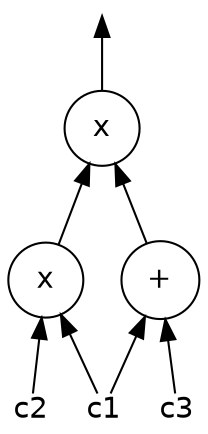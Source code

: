 digraph A {
    graph [fontname = "Helvetica"];
    node [fontname = "Helvetica",shape=circle];
    edge [fontname = "Helvetica"];


    rankdir="BT";

    end [shape=point,style=invis,pos="1,4!"];
    g2 [label="x",pos="1,2.5!"];
    g1 [label="x",pos="0.5,1.25!"];
    g3 [label="+",pos="1.5,1.25!"];
    c1 [label="c1",shape=plain,pos="0,0!"];
    c2 [label="c2",shape=plain,pos="1,0!"];
    c3 [label="c3",shape=plain,pos="2,0!"];

    c1 -> g1;
    c1 -> g3;
    c2 -> g1;
    c3 -> g3;
    g1 -> g2;
    g3 -> g2;
    g2 -> end;


    {rank=same g1 g3}
    {rank=same c1 c2 c3}
}

digraph B {
    graph [fontname = "Helvetica"];
    node [fontname = "Helvetica",shape=circle];
    edge [fontname = "Helvetica"];


    rankdir="BT";

    end [shape=point,style=invis,pos="1,4!"];
    g2 [label="x",xlabel=<g<sub>2</sub>>,pos="1,2.5!"];
    g1 [label="x",xlabel=<g<sub>1</sub>>,pos="0.5,1.25!"];
    g3 [label="+",pos="1.5,1.25!"];
    c1 [label="c1",shape=plain,pos="0,0!",fontcolor=red];
    c2 [label="c2",shape=plain,pos="1,0!",fontcolor=blue];
    c3 [label="c3",shape=plain,pos="2,0!",fontcolor=magenta];

    c1 -> g1 [label=<w<sub>1</sub>>,color=red,fontcolor=red];
    c1 -> g3 [label=<w<sub>1</sub>>,color=red,fontcolor=red];
    c2 -> g1 [label=<w<sub>2</sub>>,color=blue,fontcolor=blue];
    c3 -> g3 [label=<w<sub>3</sub>>,color=magenta,fontcolor=magenta];
    g1 -> g2 [label=<w<sub>4</sub>>,color=sienna4,fontcolor=sienna4];
    g3 -> g2 [color=purple4];
    g2 -> end [label=<w<sub>5</sub>>,color=darkgreen,fontcolor=darkgreen];


    {rank=same g1 g3}
    {rank=same c1 c2 c3}
}

digraph C {
    graph [fontname = "Helvetica"];
    node [fontname = "Helvetica",shape=circle];
    edge [fontname = "Helvetica"];


    rankdir="BT";

    end [shape=point,style=invis,pos="1,4!"];
    g2 [label="x",xlabel=<g<sub>2</sub>>,pos="1,2.5!"];
    g1 [label="x",xlabel=<g<sub>1</sub>>,pos="0.5,1.25!"];
    g3 [style=invis,shape=point,pos="1.5,1.25!"];
    c1 [label="c1",shape=plain,pos="0,0!",fontcolor=red];
    c2 [label="c2",shape=plain,pos="1,0!",fontcolor=blue];
    c3 [label="c3",shape=plain,pos="2,0!",fontcolor=magenta];

    c1 -> g1 [label=<w<sub>1</sub>>,color=red,fontcolor=red];
    c1 -> g3 [label=<w<sub>1</sub>>,color=red,fontcolor=red];
    c2 -> g1 [label=<w<sub>2</sub>>,color=blue,fontcolor=blue];
    c3 -> g3 [label=<w<sub>3</sub>>,color=magenta,fontcolor=magenta];
    g1 -> g2 [label=<w<sub>4</sub>>,color=sienna4,fontcolor=sienna4];
    g3 -> g2 [color=purple4];
    g2 -> end [label=<w<sub>5</sub>>,color=darkgreen,fontcolor=darkgreen];


    {rank=same g1 g3}
    {rank=same c1 c2 c3}
}

digraph D {
    graph [fontname = "Helvetica"];
    node [fontname = "Helvetica",shape=circle];
    edge [fontname = "Helvetica"];


    rankdir="BT";

    end [shape=point,style=invis,pos="1,4!"];
    g2 [label="",pos="1,2.5!"];
    g1 [label="",pos="0.5,1.25!"];
    g3 [style=invis,shape=point,pos="1.5,1.25!"];
    c1 [label=" ",shape=plain,pos="0,0!"];
    c2 [label=" ",shape=plain,pos="1,0!"];
    c3 [label=" ",shape=plain,pos="2,0!"];

    c1 -> g1;
    c1 -> g3;
    c2 -> g1;
    c3 -> g3;
    g1 -> g2;
    g3 -> g2;
    g2 -> end;


    {rank=same g1 g3}
    {rank=same c1 c2 c3}
}

digraph E {
    graph [fontname = "Helvetica"];
    node [fontname = "Helvetica",shape=circle];
    edge [fontname = "Helvetica"];

    rankdir="BT";

    end [shape=point,style=invis,pos="1,4!"];
    g2 [label="x",xlabel=<g<sub>2</sub>>,pos="1,2.5!"];
    g1 [label="x",xlabel=<g<sub>1</sub>>,pos="0.5,1.25!"];
    g3 [style=invis,shape=point,pos="1.5,1.25!"];
    c1 [label="c1",shape=plain,pos="0,0!",fontcolor=red];
    c2 [label="c2",shape=plain,pos="1,0!",fontcolor=blue];
    c3 [label="c3",shape=plain,pos="2,0!",fontcolor=magenta];

    c1 -> g1 [label=<w<sub>1</sub>>,color=red,fontcolor=red];
    c1 -> g3 [label=<w<sub>1</sub>>,color=red,fontcolor=red];
    c2 -> g1 [label=<w<sub>2</sub>>,color=blue,fontcolor=blue];
    c3 -> g3 [label=<w<sub>3</sub>>,color=magenta,fontcolor=magenta];
    g1 -> g2 [label=<c<sub>4</sub>=w<sub>4</sub>>,color=sienna4,fontcolor=sienna4];
    g3 -> g2 [color=purple4];
    g2 -> end [label=<c<sub>5</sub>=w<sub>5</sub>>,color=darkgreen,fontcolor=darkgreen];


    {rank=same g1 g3}
    {rank=same c1 c2 c3}
}

digraph F {
    graph [fontname = "Helvetica"];
    node [fontname = "Helvetica",shape=circle];
    edge [fontname = "Helvetica"];


    rankdir="BT";

    end [shape=point,style=invis,pos="1,4!"];
    g2 [label="x",xlabel=<g<sub>2</sub>>,pos="1,2.5!"];
    g1 [label="x",xlabel=<g<sub>1</sub>>,pos="0.5,1.25!"];
    g3 [style=invis,shape=point,pos="1.5,1.25!"];
    c1 [label="c1",shape=plain,pos="0,0!",fontcolor=red];
    c2 [label="c2",shape=plain,pos="1,0!",fontcolor=blue];
    c3 [label="c3",shape=plain,pos="2,0!",fontcolor=magenta];

    c1 -> g1 [label=<L<sub>1</sub>>,color=red,fontcolor=red];
    c1 -> g3 [label=<R<sub>1</sub>>,color=red,fontcolor=red];
    c2 -> g1 [label=<R<sub>2</sub>>,color=blue,fontcolor=blue];
    c3 -> g3 [label=<R<sub>3</sub>>,color=magenta,fontcolor=magenta];
    g1 -> g2 [label=<O<sub>4</sub>,L<sub>4</sub>>,color=sienna4,fontcolor=sienna4];
    g3 -> g2 [color=purple4];
    g2 -> end [label=<O<sub>5</sub>>,color=darkgreen,fontcolor=darkgreen];


    {rank=same g1 g3}
    {rank=same c1 c2 c3}
}

digraph G {
    graph [fontname = "Helvetica"];
    node [fontname = "Helvetica",shape=circle];
    edge [fontname = "Helvetica"];


    rankdir="BT";

    end [shape=point,style=invis,pos="1,4!"];
    g2 [label="x",xlabel=<g<sub>2</sub>=2>,pos="1,2.5!"];
    g1 [label="x",xlabel=<g<sub>1</sub>=1>,pos="0.5,1.25!"];
    g3 [style=invis,shape=point,pos="1.5,1.25!"];
    c1 [label="c1",shape=plain,pos="0,0!",fontcolor=red];
    c2 [label="c2",shape=plain,pos="1,0!",fontcolor=blue];
    c3 [label="c3",shape=plain,pos="2,0!",fontcolor=magenta];

    c1 -> g1 [label=<L<sub>1</sub>>,color=red,fontcolor=red];
    c1 -> g3 [label=<R<sub>1</sub>>,color=red,fontcolor=red];
    c2 -> g1 [label=<R<sub>2</sub>>,color=blue,fontcolor=blue];
    c3 -> g3 [label=<R<sub>3</sub>>,color=magenta,fontcolor=magenta];
    g1 -> g2 [label=<O<sub>4</sub>,L<sub>4</sub>>,color=sienna4,fontcolor=sienna4];
    g3 -> g2 [label=<R<sub>1</sub>+R<sub>3</sub>>,fontcolor=purple4,color=purple4];
    g2 -> end [label=<O<sub>5</sub>>,color=darkgreen,fontcolor=darkgreen];


    {rank=same g1 g3}
    {rank=same c1 c2 c3}
}

digraph H {
    graph [fontname = "Helvetica"];
    node [fontname = "Helvetica",shape=circle];
    edge [fontname = "Helvetica"];


    rankdir="BT";

    end [shape=point,style=invis,pos="1,4!"];
    g2 [label="x",pos="1,2.5!"];
    g1 [label="x",pos="0.5,1.25!"];
    g3 [style=invis,shape=point,pos="1.5,1.25!"];
    c1 [label="c1=4",shape=plain,pos="0,0!",fontcolor=red];
    c2 [label="c2=2",shape=plain,pos="1,0!",fontcolor=blue];
    c3 [label="c3=1",shape=plain,pos="2,0!",fontcolor=magenta];

    c1 -> g1 [label=<L<sub>1</sub>=4>,color=red,fontcolor=red];
    c1 -> g3 [label=<R<sub>1</sub>=4>,color=red,fontcolor=red];
    c2 -> g1 [label=<R<sub>2</sub>=2>,color=blue,fontcolor=blue];
    c3 -> g3 [label=<R<sub>3</sub>=1>,color=magenta,fontcolor=magenta];
    g1 -> g2 [label=<O<sub>4</sub>=8,L<sub>4</sub>=8>,color=sienna4,fontcolor=sienna4];
    g3 -> g2 [label=<R<sub>1</sub>+R<sub>3</sub>=5>,fontcolor=purple4,color=purple4];
    g2 -> end [label=<O<sub>5</sub>=40%11=7>,color=darkgreen,fontcolor=darkgreen];


    {rank=same g1 g3}
    {rank=same c1 c2 c3}
}
